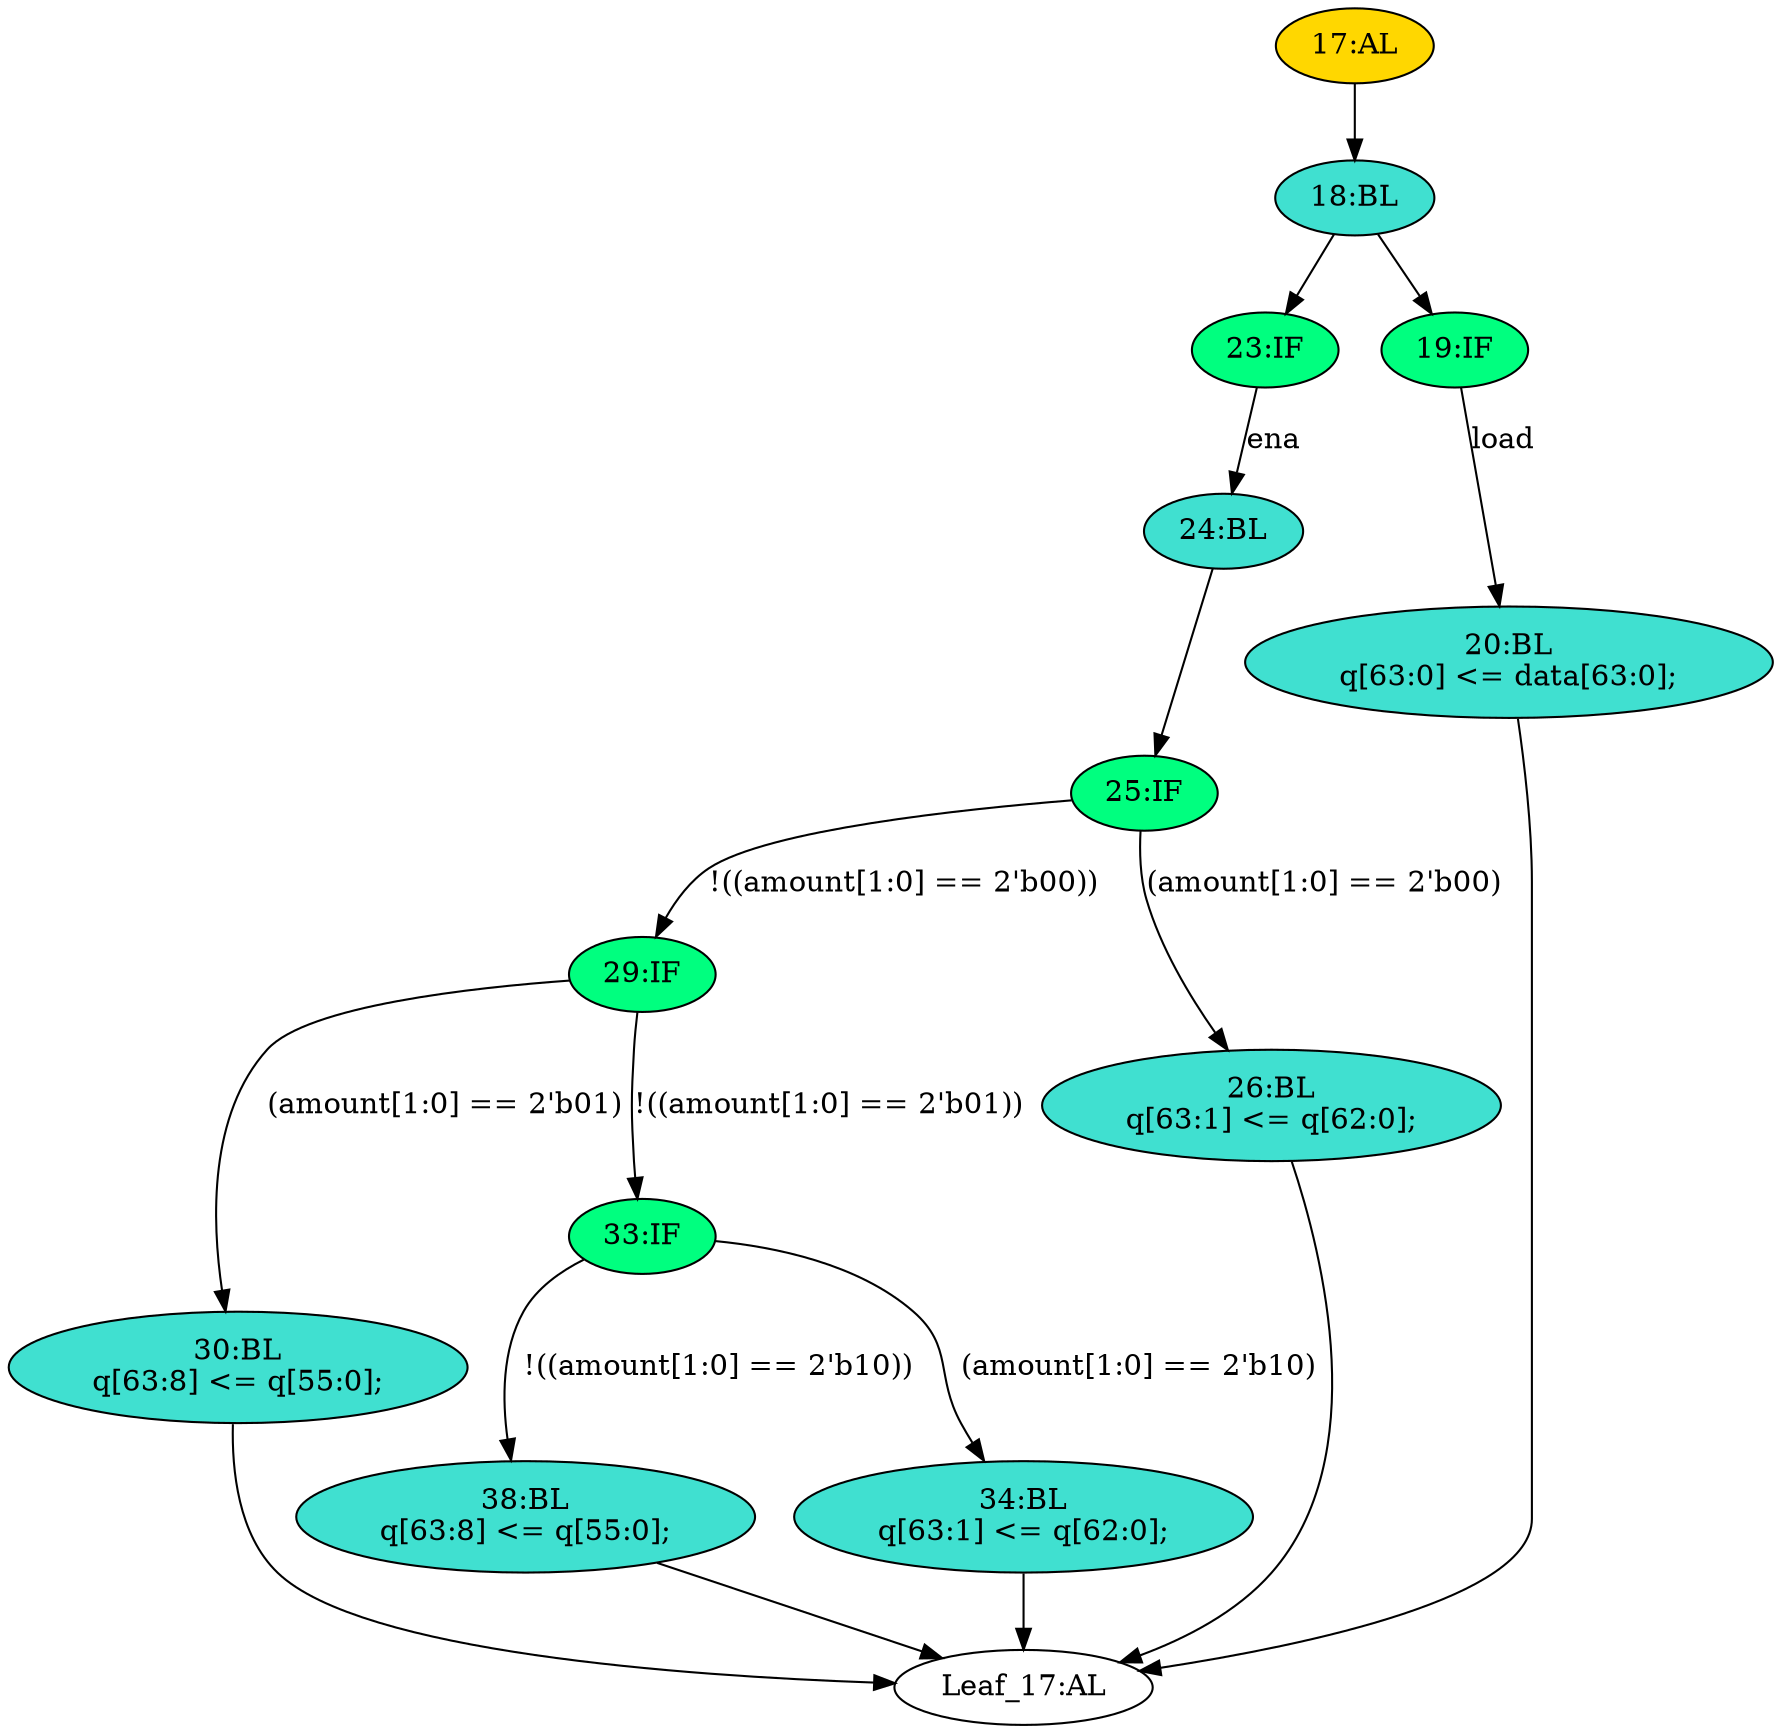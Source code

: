 strict digraph "" {
	node [label="\N"];
	"17:AL"	[ast="<pyverilog.vparser.ast.Always object at 0x7fd6291b6ad0>",
		clk_sens=True,
		fillcolor=gold,
		label="17:AL",
		sens="['clk']",
		statements="[]",
		style=filled,
		typ=Always,
		use_var="['load', 'q', 'amount', 'data', 'ena']"];
	"18:BL"	[ast="<pyverilog.vparser.ast.Block object at 0x7fd6291b6c90>",
		fillcolor=turquoise,
		label="18:BL",
		statements="[]",
		style=filled,
		typ=Block];
	"17:AL" -> "18:BL"	[cond="[]",
		lineno=None];
	"23:IF"	[ast="<pyverilog.vparser.ast.IfStatement object at 0x7fd628c86150>",
		fillcolor=springgreen,
		label="23:IF",
		statements="[]",
		style=filled,
		typ=IfStatement];
	"24:BL"	[ast="<pyverilog.vparser.ast.Block object at 0x7fd628c86190>",
		fillcolor=turquoise,
		label="24:BL",
		statements="[]",
		style=filled,
		typ=Block];
	"23:IF" -> "24:BL"	[cond="['ena']",
		label=ena,
		lineno=23];
	"25:IF"	[ast="<pyverilog.vparser.ast.IfStatement object at 0x7fd628c861d0>",
		fillcolor=springgreen,
		label="25:IF",
		statements="[]",
		style=filled,
		typ=IfStatement];
	"24:BL" -> "25:IF"	[cond="[]",
		lineno=None];
	"29:IF"	[ast="<pyverilog.vparser.ast.IfStatement object at 0x7fd628c86210>",
		fillcolor=springgreen,
		label="29:IF",
		statements="[]",
		style=filled,
		typ=IfStatement];
	"30:BL"	[ast="<pyverilog.vparser.ast.Block object at 0x7fd628c86a90>",
		fillcolor=turquoise,
		label="30:BL
q[63:8] <= q[55:0];",
		statements="[<pyverilog.vparser.ast.NonblockingSubstitution object at 0x7fd628c86ad0>]",
		style=filled,
		typ=Block];
	"29:IF" -> "30:BL"	[cond="['amount']",
		label="(amount[1:0] == 2'b01)",
		lineno=29];
	"33:IF"	[ast="<pyverilog.vparser.ast.IfStatement object at 0x7fd628c86250>",
		fillcolor=springgreen,
		label="33:IF",
		statements="[]",
		style=filled,
		typ=IfStatement];
	"29:IF" -> "33:IF"	[cond="['amount']",
		label="!((amount[1:0] == 2'b01))",
		lineno=29];
	"19:IF"	[ast="<pyverilog.vparser.ast.IfStatement object at 0x7fd6291b6cd0>",
		fillcolor=springgreen,
		label="19:IF",
		statements="[]",
		style=filled,
		typ=IfStatement];
	"20:BL"	[ast="<pyverilog.vparser.ast.Block object at 0x7fd6291b6d90>",
		fillcolor=turquoise,
		label="20:BL
q[63:0] <= data[63:0];",
		statements="[<pyverilog.vparser.ast.NonblockingSubstitution object at 0x7fd6291b6dd0>]",
		style=filled,
		typ=Block];
	"19:IF" -> "20:BL"	[cond="['load']",
		label=load,
		lineno=19];
	"Leaf_17:AL"	[def_var="['q']",
		label="Leaf_17:AL"];
	"30:BL" -> "Leaf_17:AL"	[cond="[]",
		lineno=None];
	"20:BL" -> "Leaf_17:AL"	[cond="[]",
		lineno=None];
	"38:BL"	[ast="<pyverilog.vparser.ast.Block object at 0x7fd628c86290>",
		fillcolor=turquoise,
		label="38:BL
q[63:8] <= q[55:0];",
		statements="[<pyverilog.vparser.ast.NonblockingSubstitution object at 0x7fd628c862d0>]",
		style=filled,
		typ=Block];
	"33:IF" -> "38:BL"	[cond="['amount']",
		label="!((amount[1:0] == 2'b10))",
		lineno=33];
	"34:BL"	[ast="<pyverilog.vparser.ast.Block object at 0x7fd628c865d0>",
		fillcolor=turquoise,
		label="34:BL
q[63:1] <= q[62:0];",
		statements="[<pyverilog.vparser.ast.NonblockingSubstitution object at 0x7fd628c86610>]",
		style=filled,
		typ=Block];
	"33:IF" -> "34:BL"	[cond="['amount']",
		label="(amount[1:0] == 2'b10)",
		lineno=33];
	"26:BL"	[ast="<pyverilog.vparser.ast.Block object at 0x7fd628c86f50>",
		fillcolor=turquoise,
		label="26:BL
q[63:1] <= q[62:0];",
		statements="[<pyverilog.vparser.ast.NonblockingSubstitution object at 0x7fd628c86f90>]",
		style=filled,
		typ=Block];
	"26:BL" -> "Leaf_17:AL"	[cond="[]",
		lineno=None];
	"18:BL" -> "23:IF"	[cond="[]",
		lineno=None];
	"18:BL" -> "19:IF"	[cond="[]",
		lineno=None];
	"38:BL" -> "Leaf_17:AL"	[cond="[]",
		lineno=None];
	"25:IF" -> "29:IF"	[cond="['amount']",
		label="!((amount[1:0] == 2'b00))",
		lineno=25];
	"25:IF" -> "26:BL"	[cond="['amount']",
		label="(amount[1:0] == 2'b00)",
		lineno=25];
	"34:BL" -> "Leaf_17:AL"	[cond="[]",
		lineno=None];
}
